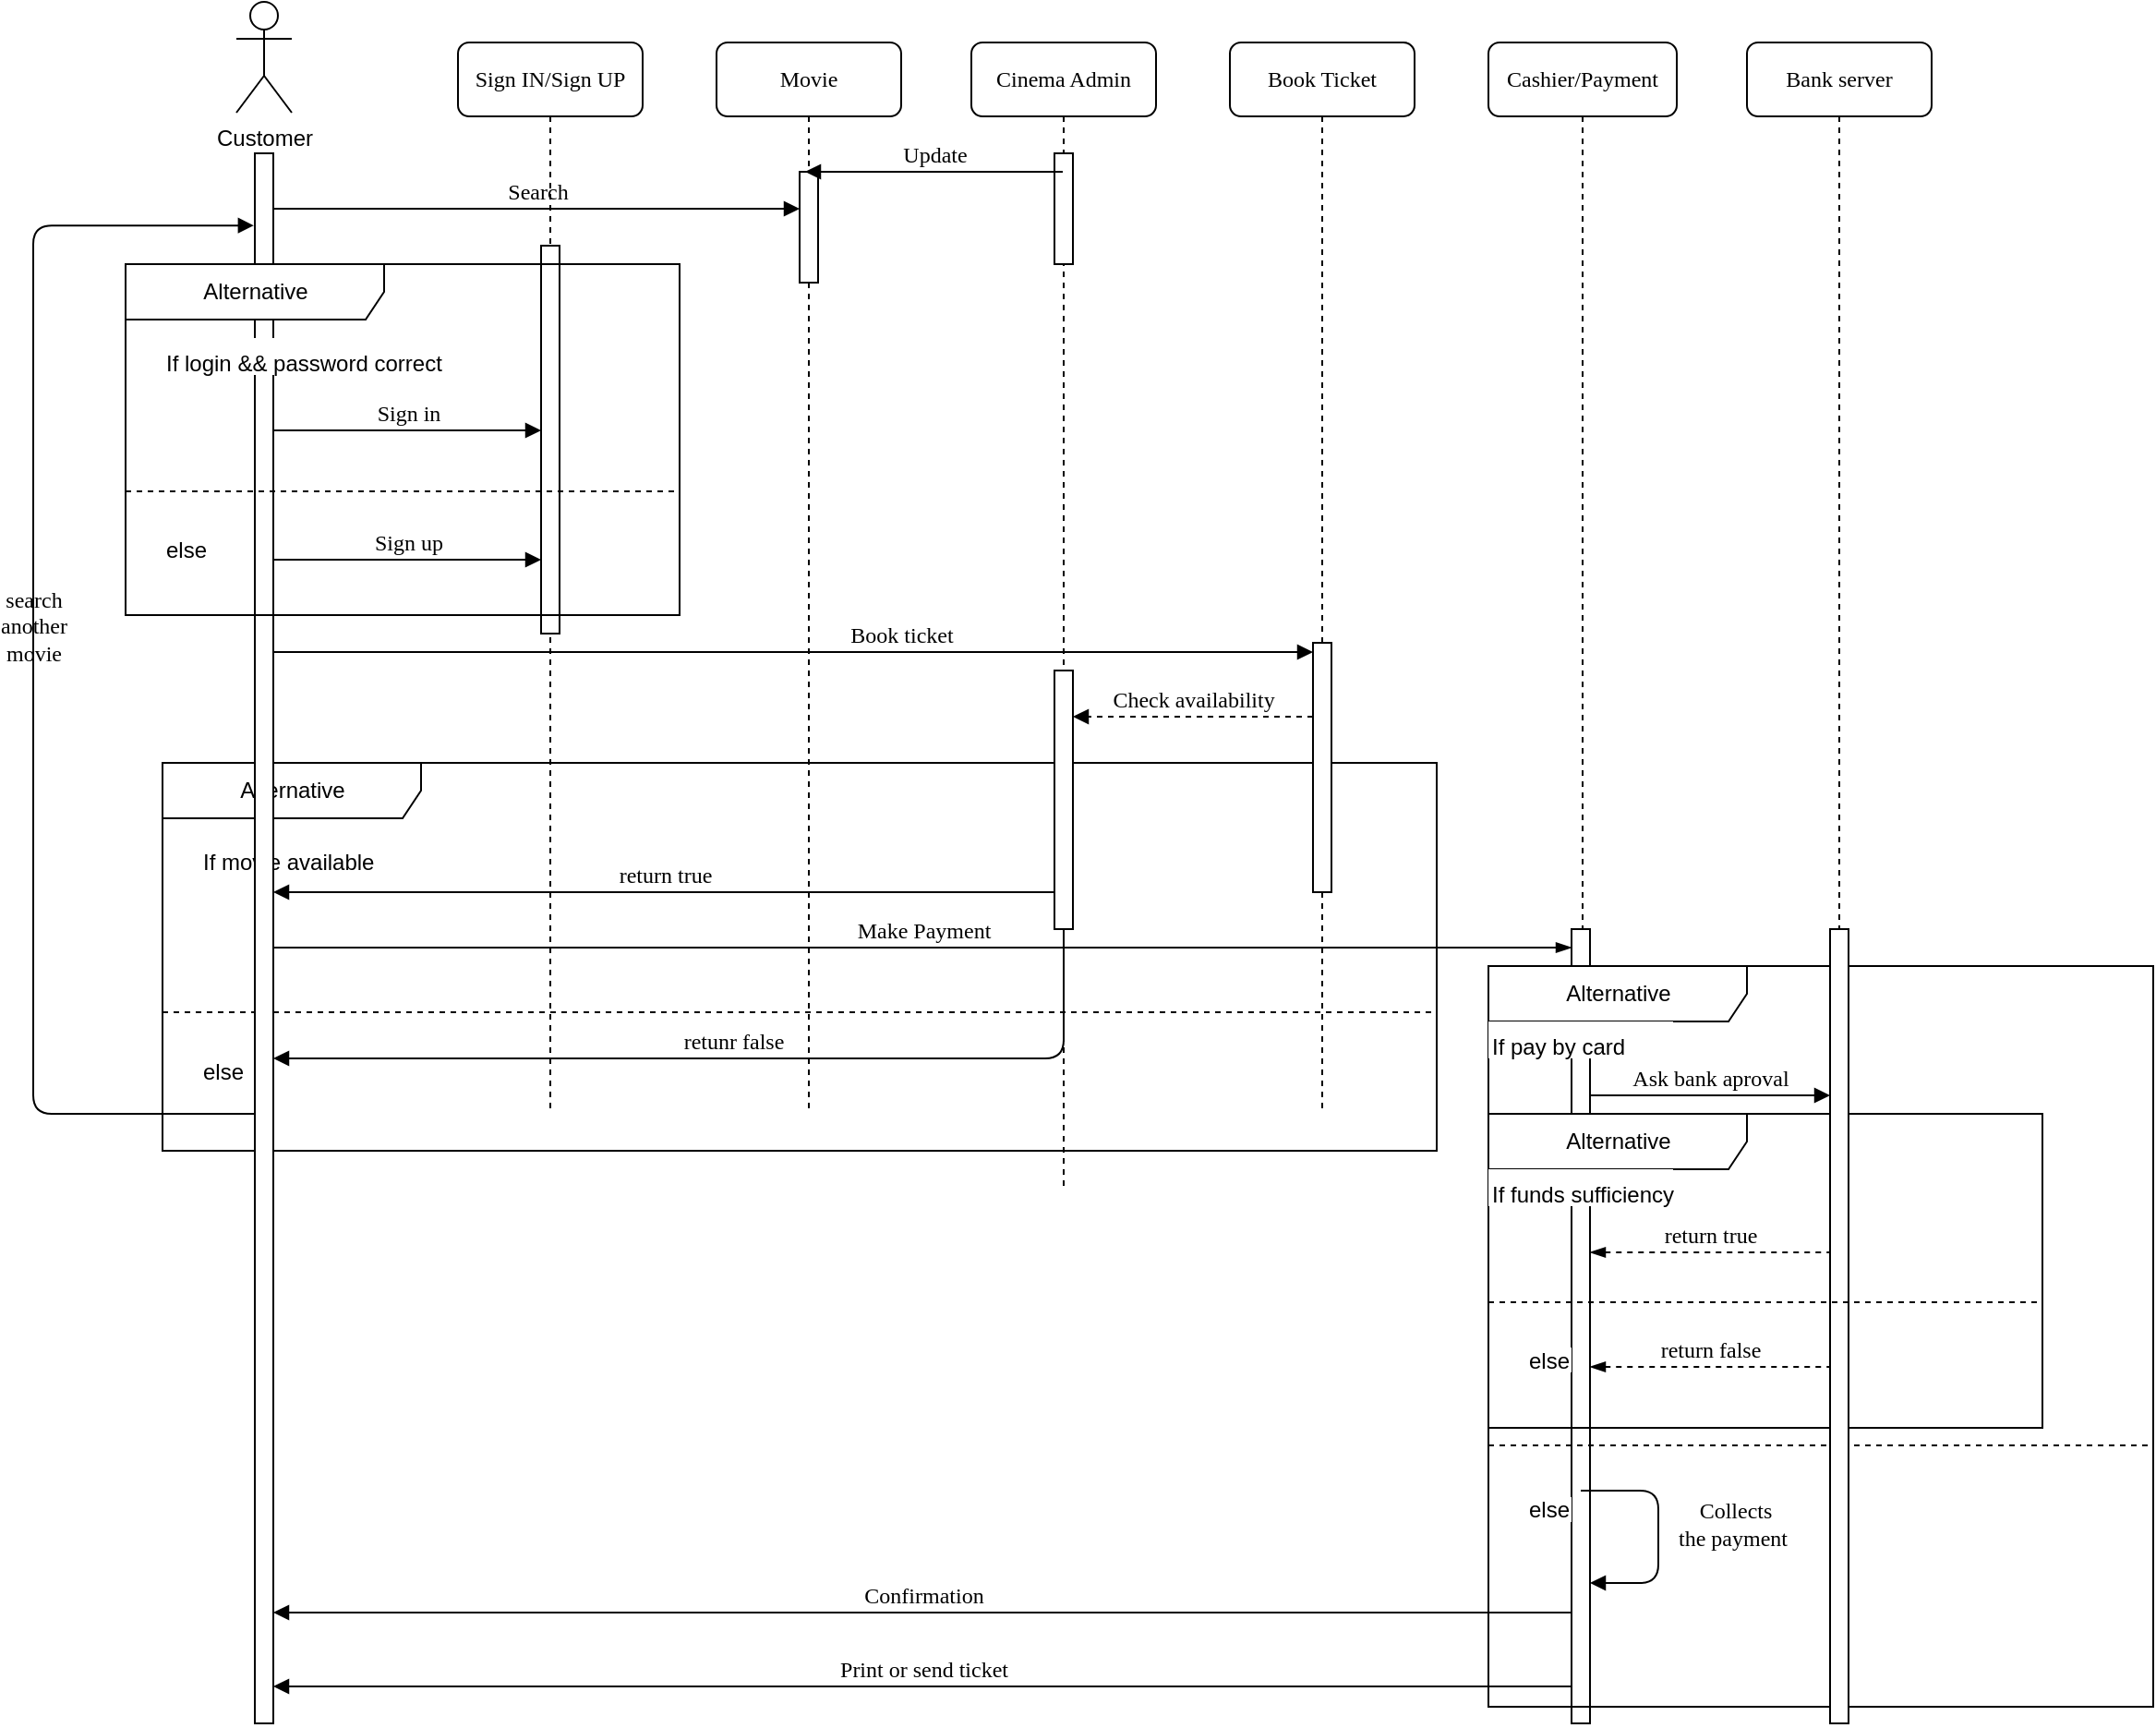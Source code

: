 <mxfile version="20.4.1" type="github">
  <diagram name="Page-1" id="13e1069c-82ec-6db2-03f1-153e76fe0fe0">
    <mxGraphModel dx="2292" dy="737" grid="1" gridSize="10" guides="1" tooltips="1" connect="1" arrows="1" fold="1" page="1" pageScale="1" pageWidth="1100" pageHeight="850" background="none" math="0" shadow="0">
      <root>
        <mxCell id="0" />
        <mxCell id="1" parent="0" />
        <mxCell id="0qeOcw0O2CBYLz9jzPhu-21" value="Alternative" style="shape=umlFrame;tabWidth=110;tabHeight=30;tabPosition=left;html=1;boundedLbl=1;labelInHeader=1;width=140;height=30;hachureGap=4;" vertex="1" parent="1">
          <mxGeometry x="100" y="470" width="690" height="210" as="geometry" />
        </mxCell>
        <mxCell id="0qeOcw0O2CBYLz9jzPhu-22" value="If movie available" style="text;hachureGap=4;fillColor=default;" vertex="1" parent="0qeOcw0O2CBYLz9jzPhu-21">
          <mxGeometry width="100" height="20" relative="1" as="geometry">
            <mxPoint x="20" y="40" as="offset" />
          </mxGeometry>
        </mxCell>
        <mxCell id="0qeOcw0O2CBYLz9jzPhu-23" value="else" style="line;strokeWidth=1;dashed=1;labelPosition=center;verticalLabelPosition=bottom;align=left;verticalAlign=top;spacingLeft=20;spacingTop=15;hachureGap=4;" vertex="1" parent="0qeOcw0O2CBYLz9jzPhu-21">
          <mxGeometry y="131.757" width="690" height="6.563" as="geometry" />
        </mxCell>
        <mxCell id="7baba1c4bc27f4b0-2" value="Movie" style="shape=umlLifeline;perimeter=lifelinePerimeter;whiteSpace=wrap;html=1;container=1;collapsible=0;recursiveResize=0;outlineConnect=0;rounded=1;shadow=0;comic=0;labelBackgroundColor=none;strokeWidth=1;fontFamily=Verdana;fontSize=12;align=center;" parent="1" vertex="1">
          <mxGeometry x="400" y="80" width="100" height="580" as="geometry" />
        </mxCell>
        <mxCell id="7baba1c4bc27f4b0-10" value="" style="html=1;points=[];perimeter=orthogonalPerimeter;rounded=0;shadow=0;comic=0;labelBackgroundColor=none;strokeWidth=1;fontFamily=Verdana;fontSize=12;align=center;" parent="7baba1c4bc27f4b0-2" vertex="1">
          <mxGeometry x="45" y="70" width="10" height="60" as="geometry" />
        </mxCell>
        <mxCell id="7baba1c4bc27f4b0-3" value="Cinema Admin" style="shape=umlLifeline;perimeter=lifelinePerimeter;whiteSpace=wrap;html=1;container=1;collapsible=0;recursiveResize=0;outlineConnect=0;rounded=1;shadow=0;comic=0;labelBackgroundColor=none;strokeWidth=1;fontFamily=Verdana;fontSize=12;align=center;" parent="1" vertex="1">
          <mxGeometry x="538" y="80" width="100" height="620" as="geometry" />
        </mxCell>
        <mxCell id="7baba1c4bc27f4b0-13" value="" style="html=1;points=[];perimeter=orthogonalPerimeter;rounded=0;shadow=0;comic=0;labelBackgroundColor=none;strokeWidth=1;fontFamily=Verdana;fontSize=12;align=center;" parent="7baba1c4bc27f4b0-3" vertex="1">
          <mxGeometry x="45" y="60" width="10" height="60" as="geometry" />
        </mxCell>
        <mxCell id="7baba1c4bc27f4b0-16" value="" style="html=1;points=[];perimeter=orthogonalPerimeter;rounded=0;shadow=0;comic=0;labelBackgroundColor=none;strokeWidth=1;fontFamily=Verdana;fontSize=12;align=center;" parent="7baba1c4bc27f4b0-3" vertex="1">
          <mxGeometry x="45" y="340" width="10" height="140" as="geometry" />
        </mxCell>
        <mxCell id="7baba1c4bc27f4b0-4" value="Book Ticket" style="shape=umlLifeline;perimeter=lifelinePerimeter;whiteSpace=wrap;html=1;container=1;collapsible=0;recursiveResize=0;outlineConnect=0;rounded=1;shadow=0;comic=0;labelBackgroundColor=none;strokeWidth=1;fontFamily=Verdana;fontSize=12;align=center;" parent="1" vertex="1">
          <mxGeometry x="678" y="80" width="100" height="580" as="geometry" />
        </mxCell>
        <mxCell id="7baba1c4bc27f4b0-19" value="" style="html=1;points=[];perimeter=orthogonalPerimeter;rounded=0;shadow=0;comic=0;labelBackgroundColor=none;strokeWidth=1;fontFamily=Verdana;fontSize=12;align=center;" parent="7baba1c4bc27f4b0-4" vertex="1">
          <mxGeometry x="45" y="325" width="10" height="135" as="geometry" />
        </mxCell>
        <mxCell id="7baba1c4bc27f4b0-5" value="Cashier/Payment" style="shape=umlLifeline;perimeter=lifelinePerimeter;whiteSpace=wrap;html=1;container=1;collapsible=0;recursiveResize=0;outlineConnect=0;rounded=1;shadow=0;comic=0;labelBackgroundColor=none;strokeWidth=1;fontFamily=Verdana;fontSize=12;align=center;" parent="1" vertex="1">
          <mxGeometry x="818" y="80" width="102" height="910" as="geometry" />
        </mxCell>
        <mxCell id="7baba1c4bc27f4b0-28" value="" style="html=1;points=[];perimeter=orthogonalPerimeter;rounded=0;shadow=0;comic=0;labelBackgroundColor=none;strokeWidth=1;fontFamily=Verdana;fontSize=12;align=center;" parent="7baba1c4bc27f4b0-5" vertex="1">
          <mxGeometry x="45" y="480" width="10" height="430" as="geometry" />
        </mxCell>
        <mxCell id="0qeOcw0O2CBYLz9jzPhu-33" value="Alternative" style="shape=umlFrame;tabWidth=110;tabHeight=30;tabPosition=left;html=1;boundedLbl=1;labelInHeader=1;width=140;height=30;hachureGap=4;" vertex="1" parent="7baba1c4bc27f4b0-5">
          <mxGeometry y="500" width="360" height="401" as="geometry" />
        </mxCell>
        <mxCell id="0qeOcw0O2CBYLz9jzPhu-34" value="If pay by card" style="text;hachureGap=4;fillColor=default;" vertex="1" parent="0qeOcw0O2CBYLz9jzPhu-33">
          <mxGeometry width="100" height="20" relative="1" as="geometry">
            <mxPoint y="30" as="offset" />
          </mxGeometry>
        </mxCell>
        <mxCell id="0qeOcw0O2CBYLz9jzPhu-35" value="else" style="line;strokeWidth=1;dashed=1;labelPosition=center;verticalLabelPosition=bottom;align=left;verticalAlign=top;spacingLeft=20;spacingTop=15;hachureGap=4;" vertex="1" parent="0qeOcw0O2CBYLz9jzPhu-33">
          <mxGeometry y="253.197" width="360" height="12.531" as="geometry" />
        </mxCell>
        <mxCell id="0qeOcw0O2CBYLz9jzPhu-37" value="Alternative" style="shape=umlFrame;tabWidth=110;tabHeight=30;tabPosition=left;html=1;boundedLbl=1;labelInHeader=1;width=140;height=30;hachureGap=4;" vertex="1" parent="0qeOcw0O2CBYLz9jzPhu-33">
          <mxGeometry y="80" width="300" height="170" as="geometry" />
        </mxCell>
        <mxCell id="0qeOcw0O2CBYLz9jzPhu-38" value="If funds sufficiency" style="text;hachureGap=4;fillColor=default;" vertex="1" parent="0qeOcw0O2CBYLz9jzPhu-37">
          <mxGeometry width="100" height="20" relative="1" as="geometry">
            <mxPoint y="30" as="offset" />
          </mxGeometry>
        </mxCell>
        <mxCell id="0qeOcw0O2CBYLz9jzPhu-36" value="&amp;nbsp;Collects &lt;br&gt;the payment" style="html=1;verticalAlign=bottom;endArrow=block;labelBackgroundColor=none;fontFamily=Verdana;fontSize=12;edgeStyle=orthogonalEdgeStyle;elbow=vertical;" edge="1" parent="7baba1c4bc27f4b0-5">
          <mxGeometry x="0.209" y="40" relative="1" as="geometry">
            <mxPoint x="50" y="784" as="sourcePoint" />
            <mxPoint x="55" y="834" as="targetPoint" />
            <Array as="points">
              <mxPoint x="92" y="784" />
              <mxPoint x="92" y="834" />
            </Array>
            <mxPoint y="-1" as="offset" />
          </mxGeometry>
        </mxCell>
        <mxCell id="7baba1c4bc27f4b0-6" value="Bank server" style="shape=umlLifeline;perimeter=lifelinePerimeter;whiteSpace=wrap;html=1;container=1;collapsible=0;recursiveResize=0;outlineConnect=0;rounded=1;shadow=0;comic=0;labelBackgroundColor=none;strokeWidth=1;fontFamily=Verdana;fontSize=12;align=center;" parent="1" vertex="1">
          <mxGeometry x="958" y="80" width="100" height="910" as="geometry" />
        </mxCell>
        <mxCell id="7baba1c4bc27f4b0-25" value="" style="html=1;points=[];perimeter=orthogonalPerimeter;rounded=0;shadow=0;comic=0;labelBackgroundColor=none;strokeColor=#000000;strokeWidth=1;fillColor=#FFFFFF;fontFamily=Verdana;fontSize=12;fontColor=#000000;align=center;" parent="7baba1c4bc27f4b0-6" vertex="1">
          <mxGeometry x="45" y="480" width="10" height="430" as="geometry" />
        </mxCell>
        <mxCell id="7baba1c4bc27f4b0-7" value="Sign IN/Sign UP" style="shape=umlLifeline;perimeter=lifelinePerimeter;whiteSpace=wrap;html=1;container=1;collapsible=0;recursiveResize=0;outlineConnect=0;rounded=1;shadow=0;comic=0;labelBackgroundColor=none;strokeWidth=1;fontFamily=Verdana;fontSize=12;align=center;" parent="1" vertex="1">
          <mxGeometry x="260" y="80" width="100" height="580" as="geometry" />
        </mxCell>
        <mxCell id="0qeOcw0O2CBYLz9jzPhu-8" value="" style="html=1;points=[];perimeter=orthogonalPerimeter;rounded=0;shadow=0;comic=0;labelBackgroundColor=none;strokeWidth=1;fontFamily=Verdana;fontSize=12;align=center;" vertex="1" parent="7baba1c4bc27f4b0-7">
          <mxGeometry x="45" y="110" width="10" height="210" as="geometry" />
        </mxCell>
        <mxCell id="7baba1c4bc27f4b0-11" value="Search" style="html=1;verticalAlign=bottom;endArrow=block;labelBackgroundColor=none;fontFamily=Verdana;fontSize=12;edgeStyle=elbowEdgeStyle;elbow=vertical;" parent="1" source="0qeOcw0O2CBYLz9jzPhu-4" target="7baba1c4bc27f4b0-10" edge="1">
          <mxGeometry relative="1" as="geometry">
            <mxPoint x="155" y="180" as="sourcePoint" />
            <mxPoint x="390" y="490" as="targetPoint" />
            <Array as="points">
              <mxPoint x="303" y="170" />
            </Array>
          </mxGeometry>
        </mxCell>
        <mxCell id="7baba1c4bc27f4b0-14" value="Update" style="html=1;verticalAlign=bottom;endArrow=block;labelBackgroundColor=none;fontFamily=Verdana;fontSize=12;edgeStyle=elbowEdgeStyle;elbow=vertical;entryX=0.3;entryY=0.001;entryDx=0;entryDy=0;entryPerimeter=0;" parent="1" source="7baba1c4bc27f4b0-3" target="7baba1c4bc27f4b0-10" edge="1">
          <mxGeometry relative="1" as="geometry">
            <mxPoint x="380" y="250" as="sourcePoint" />
            <mxPoint x="296" y="150" as="targetPoint" />
            <Array as="points">
              <mxPoint x="520" y="150" />
            </Array>
          </mxGeometry>
        </mxCell>
        <mxCell id="0qeOcw0O2CBYLz9jzPhu-3" style="edgeStyle=none;curved=1;rounded=0;orthogonalLoop=1;jettySize=auto;html=1;endArrow=none;startSize=14;endSize=14;targetPerimeterSpacing=0;dashed=1;endFill=0;startArrow=none;" edge="1" parent="1" source="0qeOcw0O2CBYLz9jzPhu-4">
          <mxGeometry relative="1" as="geometry">
            <mxPoint x="155" y="660" as="targetPoint" />
          </mxGeometry>
        </mxCell>
        <mxCell id="0qeOcw0O2CBYLz9jzPhu-1" value="Customer" style="shape=umlActor;verticalLabelPosition=bottom;verticalAlign=top;html=1;outlineConnect=0;hachureGap=4;" vertex="1" parent="1">
          <mxGeometry x="140" y="58" width="30" height="60" as="geometry" />
        </mxCell>
        <mxCell id="0qeOcw0O2CBYLz9jzPhu-4" value="" style="html=1;points=[];perimeter=orthogonalPerimeter;rounded=0;shadow=0;comic=0;labelBackgroundColor=none;strokeWidth=1;fontFamily=Verdana;fontSize=12;align=center;" vertex="1" parent="1">
          <mxGeometry x="150" y="140" width="10" height="850" as="geometry" />
        </mxCell>
        <mxCell id="0qeOcw0O2CBYLz9jzPhu-9" value="Sign in" style="html=1;verticalAlign=bottom;endArrow=block;labelBackgroundColor=none;fontFamily=Verdana;fontSize=12;edgeStyle=elbowEdgeStyle;elbow=vertical;" edge="1" parent="1" target="0qeOcw0O2CBYLz9jzPhu-8">
          <mxGeometry relative="1" as="geometry">
            <mxPoint x="160" y="290" as="sourcePoint" />
            <mxPoint x="240" y="230" as="targetPoint" />
            <Array as="points">
              <mxPoint x="230" y="290" />
              <mxPoint x="230" y="270" />
            </Array>
          </mxGeometry>
        </mxCell>
        <mxCell id="0qeOcw0O2CBYLz9jzPhu-10" value="Alternative" style="shape=umlFrame;tabWidth=110;tabHeight=30;tabPosition=left;html=1;boundedLbl=1;labelInHeader=1;width=140;height=30;hachureGap=4;" vertex="1" parent="1">
          <mxGeometry x="80" y="200" width="300" height="190" as="geometry" />
        </mxCell>
        <mxCell id="0qeOcw0O2CBYLz9jzPhu-11" value="If login &amp;&amp; password correct" style="text;hachureGap=4;fillColor=default;" vertex="1" parent="0qeOcw0O2CBYLz9jzPhu-10">
          <mxGeometry width="100" height="20" relative="1" as="geometry">
            <mxPoint x="20" y="40" as="offset" />
          </mxGeometry>
        </mxCell>
        <mxCell id="0qeOcw0O2CBYLz9jzPhu-12" value="else" style="line;strokeWidth=1;dashed=1;labelPosition=center;verticalLabelPosition=bottom;align=left;verticalAlign=top;spacingLeft=20;spacingTop=15;hachureGap=4;" vertex="1" parent="0qeOcw0O2CBYLz9jzPhu-10">
          <mxGeometry y="119.969" width="300" height="5.938" as="geometry" />
        </mxCell>
        <mxCell id="0qeOcw0O2CBYLz9jzPhu-18" value="Sign up" style="html=1;verticalAlign=bottom;endArrow=block;labelBackgroundColor=none;fontFamily=Verdana;fontSize=12;edgeStyle=elbowEdgeStyle;elbow=vertical;" edge="1" parent="0qeOcw0O2CBYLz9jzPhu-10" target="0qeOcw0O2CBYLz9jzPhu-8">
          <mxGeometry relative="1" as="geometry">
            <mxPoint x="80" y="160" as="sourcePoint" />
            <mxPoint x="198.529" y="136.799" as="targetPoint" />
            <Array as="points">
              <mxPoint x="120" y="160" />
              <mxPoint x="120" y="137.318" />
            </Array>
          </mxGeometry>
        </mxCell>
        <mxCell id="0qeOcw0O2CBYLz9jzPhu-20" value="Book ticket" style="html=1;verticalAlign=bottom;endArrow=block;labelBackgroundColor=none;fontFamily=Verdana;fontSize=12;edgeStyle=elbowEdgeStyle;elbow=vertical;" edge="1" parent="1" source="0qeOcw0O2CBYLz9jzPhu-4" target="7baba1c4bc27f4b0-19">
          <mxGeometry x="0.208" relative="1" as="geometry">
            <mxPoint x="165" y="424.0" as="sourcePoint" />
            <mxPoint x="295" y="424.0" as="targetPoint" />
            <Array as="points">
              <mxPoint x="420" y="410" />
              <mxPoint x="360" y="420" />
              <mxPoint x="400" y="510" />
            </Array>
            <mxPoint as="offset" />
          </mxGeometry>
        </mxCell>
        <mxCell id="0qeOcw0O2CBYLz9jzPhu-25" value="Check availability" style="html=1;verticalAlign=bottom;endArrow=block;labelBackgroundColor=none;fontFamily=Verdana;fontSize=12;edgeStyle=elbowEdgeStyle;elbow=vertical;dashed=1;" edge="1" parent="1" source="7baba1c4bc27f4b0-19" target="7baba1c4bc27f4b0-16">
          <mxGeometry relative="1" as="geometry">
            <mxPoint x="597.5" y="160" as="sourcePoint" />
            <mxPoint x="660" y="350" as="targetPoint" />
            <Array as="points">
              <mxPoint x="670" y="445" />
              <mxPoint x="690" y="460" />
            </Array>
          </mxGeometry>
        </mxCell>
        <mxCell id="0qeOcw0O2CBYLz9jzPhu-24" value="return true" style="html=1;verticalAlign=bottom;endArrow=block;labelBackgroundColor=none;fontFamily=Verdana;fontSize=12;edgeStyle=elbowEdgeStyle;elbow=vertical;" edge="1" parent="1" source="7baba1c4bc27f4b0-16" target="0qeOcw0O2CBYLz9jzPhu-4">
          <mxGeometry relative="1" as="geometry">
            <mxPoint x="480" y="720" as="sourcePoint" />
            <mxPoint x="260" y="720" as="targetPoint" />
            <Array as="points">
              <mxPoint x="390" y="540" />
              <mxPoint x="376" y="607.318" />
            </Array>
          </mxGeometry>
        </mxCell>
        <mxCell id="0qeOcw0O2CBYLz9jzPhu-29" value="Make Payment" style="html=1;verticalAlign=bottom;endArrow=none;labelBackgroundColor=none;fontFamily=Verdana;fontSize=12;edgeStyle=elbowEdgeStyle;elbow=vertical;endFill=0;startArrow=blockThin;startFill=1;" edge="1" parent="1" source="7baba1c4bc27f4b0-28" target="0qeOcw0O2CBYLz9jzPhu-4">
          <mxGeometry relative="1" as="geometry">
            <mxPoint x="593" y="550" as="sourcePoint" />
            <mxPoint x="170" y="550" as="targetPoint" />
            <Array as="points">
              <mxPoint x="400" y="570" />
              <mxPoint x="386" y="617.318" />
            </Array>
          </mxGeometry>
        </mxCell>
        <mxCell id="0qeOcw0O2CBYLz9jzPhu-30" value="Ask bank aproval" style="html=1;verticalAlign=bottom;endArrow=block;labelBackgroundColor=none;fontFamily=Verdana;fontSize=12;edgeStyle=elbowEdgeStyle;elbow=vertical;" edge="1" parent="1" source="7baba1c4bc27f4b0-28" target="7baba1c4bc27f4b0-25">
          <mxGeometry relative="1" as="geometry">
            <mxPoint x="603" y="560" as="sourcePoint" />
            <mxPoint x="180" y="560" as="targetPoint" />
            <Array as="points">
              <mxPoint x="960" y="650" />
              <mxPoint x="950" y="630" />
              <mxPoint x="920" y="750" />
              <mxPoint x="950" y="680" />
              <mxPoint x="930" y="665" />
              <mxPoint x="940" y="590" />
              <mxPoint x="396" y="627.318" />
            </Array>
          </mxGeometry>
        </mxCell>
        <mxCell id="0qeOcw0O2CBYLz9jzPhu-48" value="return true" style="html=1;verticalAlign=bottom;endArrow=none;labelBackgroundColor=none;fontFamily=Verdana;fontSize=12;edgeStyle=elbowEdgeStyle;elbow=vertical;dashed=1;endFill=0;startArrow=blockThin;startFill=1;" edge="1" parent="1">
          <mxGeometry relative="1" as="geometry">
            <mxPoint x="873" y="735" as="sourcePoint" />
            <mxPoint x="1003" y="735" as="targetPoint" />
            <Array as="points">
              <mxPoint x="940" y="735" />
              <mxPoint x="930" y="715" />
              <mxPoint x="930" y="765" />
              <mxPoint x="960" y="695" />
              <mxPoint x="940" y="680" />
              <mxPoint x="950" y="605" />
              <mxPoint x="406" y="642.318" />
            </Array>
          </mxGeometry>
        </mxCell>
        <mxCell id="0qeOcw0O2CBYLz9jzPhu-39" value="else" style="line;strokeWidth=1;dashed=1;labelPosition=center;verticalLabelPosition=bottom;align=left;verticalAlign=top;spacingLeft=20;spacingTop=15;hachureGap=4;" vertex="1" parent="1">
          <mxGeometry x="818" y="758.969" width="300" height="5.938" as="geometry" />
        </mxCell>
        <mxCell id="0qeOcw0O2CBYLz9jzPhu-49" value="return false" style="html=1;verticalAlign=bottom;endArrow=none;labelBackgroundColor=none;fontFamily=Verdana;fontSize=12;edgeStyle=elbowEdgeStyle;elbow=vertical;dashed=1;endFill=0;startArrow=blockThin;startFill=1;" edge="1" parent="1">
          <mxGeometry relative="1" as="geometry">
            <mxPoint x="873" y="797" as="sourcePoint" />
            <mxPoint x="1003" y="797" as="targetPoint" />
            <Array as="points">
              <mxPoint x="950" y="797" />
              <mxPoint x="940" y="777" />
              <mxPoint x="940" y="827" />
              <mxPoint x="970" y="757" />
              <mxPoint x="950" y="742" />
              <mxPoint x="960" y="667" />
              <mxPoint x="416" y="704.318" />
            </Array>
          </mxGeometry>
        </mxCell>
        <mxCell id="0qeOcw0O2CBYLz9jzPhu-50" value="retunr false" style="html=1;verticalAlign=bottom;endArrow=block;labelBackgroundColor=none;fontFamily=Verdana;fontSize=12;edgeStyle=elbowEdgeStyle;elbow=vertical;" edge="1" parent="1" source="7baba1c4bc27f4b0-16" target="0qeOcw0O2CBYLz9jzPhu-4">
          <mxGeometry relative="1" as="geometry">
            <mxPoint x="590" y="620" as="sourcePoint" />
            <mxPoint x="170" y="550" as="targetPoint" />
            <Array as="points">
              <mxPoint x="400" y="630" />
              <mxPoint x="386" y="617.318" />
            </Array>
          </mxGeometry>
        </mxCell>
        <mxCell id="0qeOcw0O2CBYLz9jzPhu-51" value="search &lt;br&gt;another &lt;br&gt;movie" style="html=1;verticalAlign=bottom;endArrow=block;labelBackgroundColor=none;fontFamily=Verdana;fontSize=12;edgeStyle=elbowEdgeStyle;elbow=vertical;entryX=-0.057;entryY=0.046;entryDx=0;entryDy=0;entryPerimeter=0;" edge="1" parent="1" source="0qeOcw0O2CBYLz9jzPhu-4" target="0qeOcw0O2CBYLz9jzPhu-4">
          <mxGeometry relative="1" as="geometry">
            <mxPoint x="603" y="560" as="sourcePoint" />
            <mxPoint x="40" y="180" as="targetPoint" />
            <Array as="points">
              <mxPoint x="30" y="660" />
              <mxPoint x="20" y="430" />
              <mxPoint x="100" y="660" />
              <mxPoint x="410" y="560" />
              <mxPoint x="396" y="627.318" />
            </Array>
          </mxGeometry>
        </mxCell>
        <mxCell id="0qeOcw0O2CBYLz9jzPhu-54" value="Confirmation" style="html=1;verticalAlign=bottom;endArrow=block;labelBackgroundColor=none;fontFamily=Verdana;fontSize=12;edgeStyle=elbowEdgeStyle;elbow=vertical;" edge="1" parent="1" source="7baba1c4bc27f4b0-28" target="0qeOcw0O2CBYLz9jzPhu-4">
          <mxGeometry relative="1" as="geometry">
            <mxPoint x="590" y="910" as="sourcePoint" />
            <mxPoint x="180" y="900" as="targetPoint" />
            <Array as="points">
              <mxPoint x="500" y="930" />
              <mxPoint x="710" y="900" />
              <mxPoint x="1079.2" y="937.684" />
              <mxPoint x="1079.2" y="889.814" />
            </Array>
          </mxGeometry>
        </mxCell>
        <mxCell id="0qeOcw0O2CBYLz9jzPhu-55" value="Print or send ticket" style="html=1;verticalAlign=bottom;endArrow=block;labelBackgroundColor=none;fontFamily=Verdana;fontSize=12;edgeStyle=elbowEdgeStyle;elbow=vertical;" edge="1" parent="1" source="7baba1c4bc27f4b0-28" target="0qeOcw0O2CBYLz9jzPhu-4">
          <mxGeometry relative="1" as="geometry">
            <mxPoint x="873" y="940" as="sourcePoint" />
            <mxPoint x="170" y="940" as="targetPoint" />
            <Array as="points">
              <mxPoint x="600" y="970" />
              <mxPoint x="550" y="960" />
              <mxPoint x="510" y="940" />
              <mxPoint x="720" y="910" />
              <mxPoint x="1089.2" y="947.684" />
              <mxPoint x="1089.2" y="899.814" />
            </Array>
          </mxGeometry>
        </mxCell>
      </root>
    </mxGraphModel>
  </diagram>
</mxfile>
